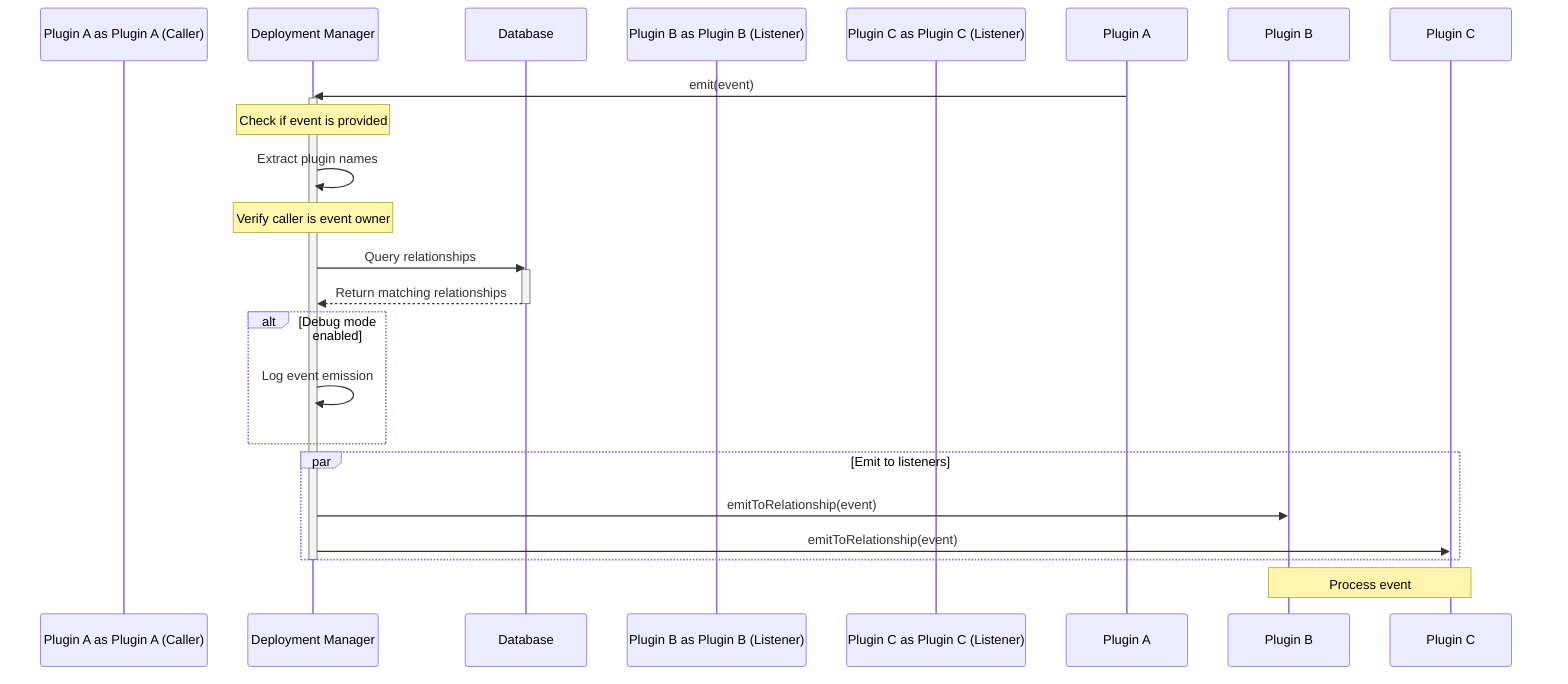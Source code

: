 sequenceDiagram
    participant Plugin A as Plugin A (Caller)
    participant DM as Deployment Manager
    participant DB as Database
    participant Plugin B as Plugin B (Listener)
    participant Plugin C as Plugin C (Listener)

    Plugin A->>DM: emit(event)
    activate DM
    Note over DM: Check if event is provided
    DM->>DM: Extract plugin names
    Note over DM: Verify caller is event owner
    DM->>DB: Query relationships
    activate DB
    DB-->>DM: Return matching relationships
    deactivate DB
    
    alt Debug mode enabled
        DM->>DM: Log event emission
    end

    par Emit to listeners
        DM->>Plugin B: emitToRelationship(event)
        DM->>Plugin C: emitToRelationship(event)
    end
    deactivate DM

    Note over Plugin B,Plugin C: Process event